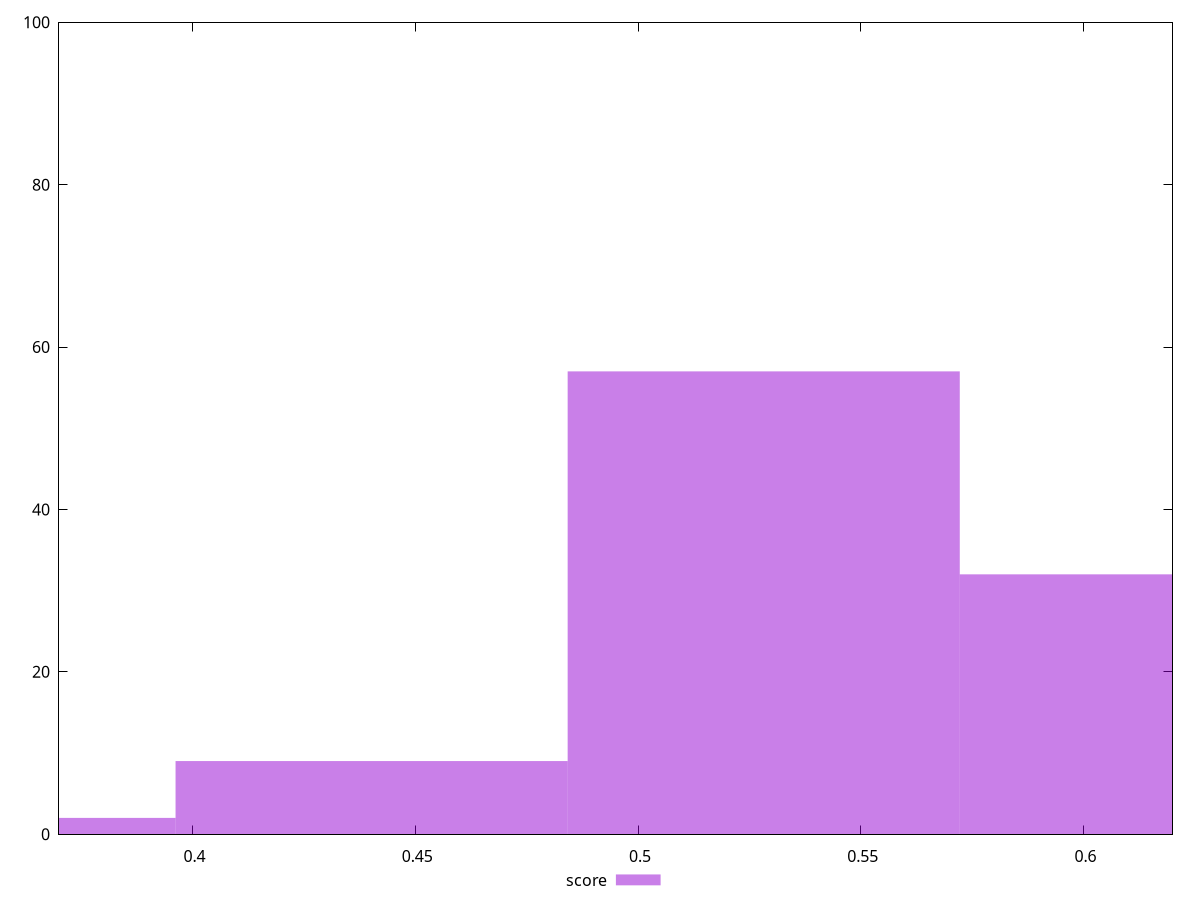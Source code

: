 reset

$score <<EOF
0.44018493352918864 9
0.5282219202350265 57
0.35214794682335093 2
0.6162589069408642 32
EOF

set key outside below
set boxwidth 0.08803698670583773
set xrange [0.37:0.62]
set yrange [0:100]
set trange [0:100]
set style fill transparent solid 0.5 noborder
set terminal svg size 640, 490 enhanced background rgb 'white'
set output "report_00025_2021-02-22T21:38:55.199Z/mainthread-work-breakdown/samples/pages/score/histogram.svg"

plot $score title "score" with boxes

reset
